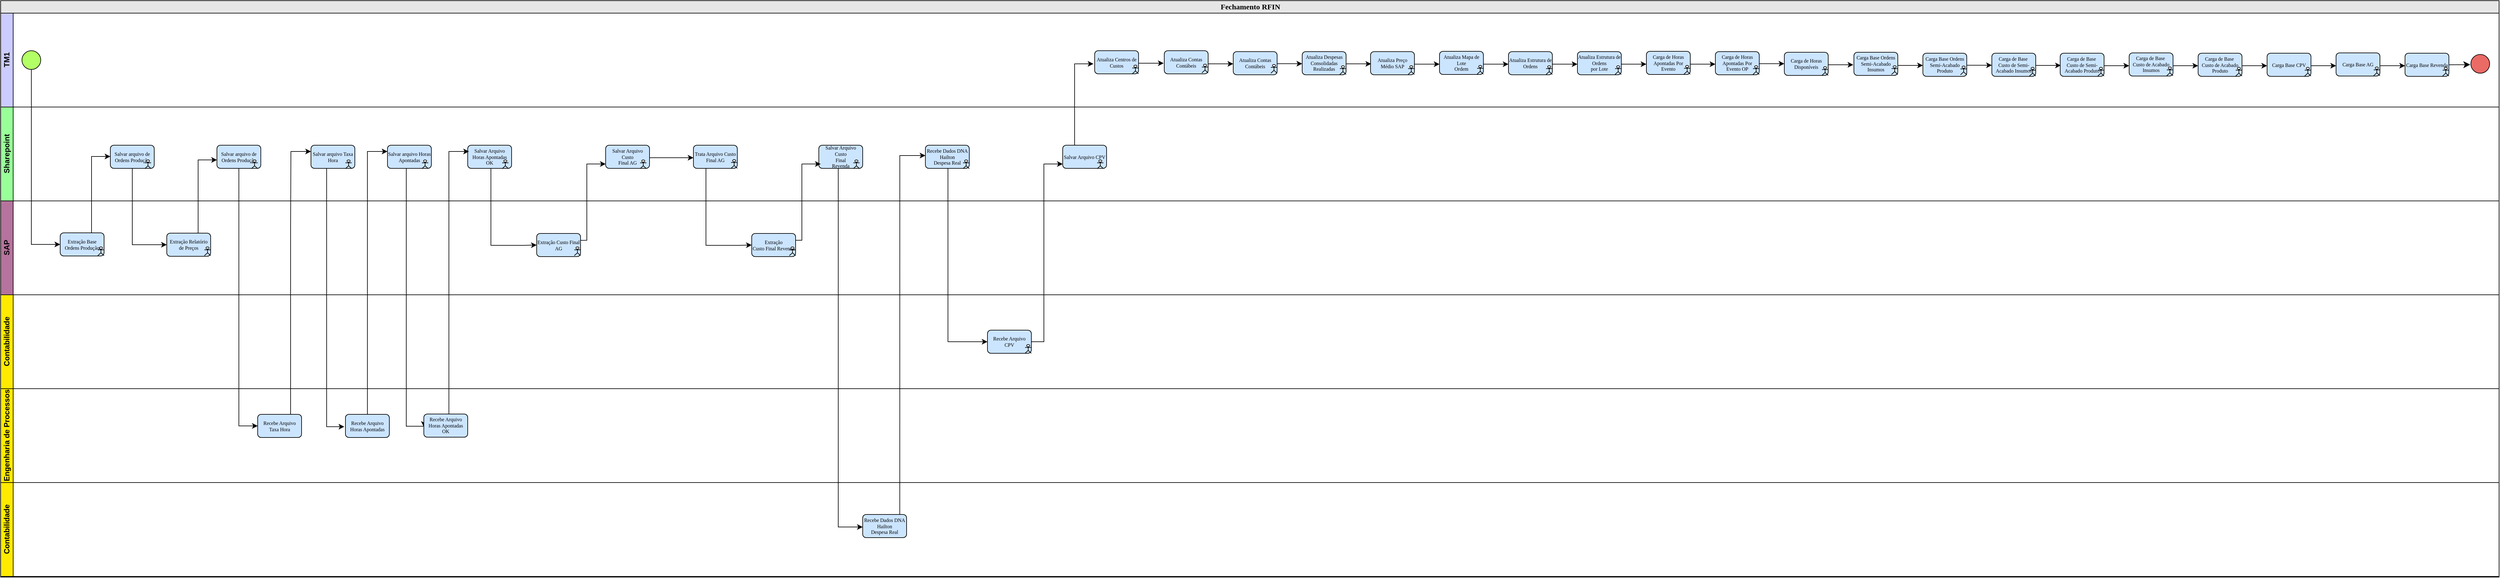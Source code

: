 <mxfile version="27.0.6">
  <diagram name="Página-1" id="B26ktfFtU5WP5JtoC-X8">
    <mxGraphModel dx="1783" dy="1394" grid="1" gridSize="10" guides="1" tooltips="1" connect="1" arrows="1" fold="1" page="0" pageScale="1" pageWidth="827" pageHeight="1169" math="0" shadow="0">
      <root>
        <mxCell id="0" />
        <mxCell id="1" parent="0" />
        <object label="&lt;font style=&quot;font-size: 12px&quot;&gt;Fechamento RFIN&lt;br&gt;&lt;/font&gt;" id="hWpidcnC6tugBeaJJdCY-1">
          <mxCell style="swimlane;html=1;childLayout=stackLayout;horizontal=1;startSize=20;horizontalStack=0;rounded=0;shadow=0;labelBackgroundColor=none;strokeWidth=1;fontFamily=Verdana;fontSize=8;align=center;fillColor=#E6E6E6;gradientColor=none;" vertex="1" parent="1">
            <mxGeometry x="185" y="-41" width="3985" height="921" as="geometry">
              <mxRectangle x="180" y="74" width="230" height="20" as="alternateBounds" />
            </mxGeometry>
          </mxCell>
        </object>
        <mxCell id="hWpidcnC6tugBeaJJdCY-2" value="TM1" style="swimlane;html=1;startSize=20;horizontal=0;fillColor=#CCCCFF;" vertex="1" parent="hWpidcnC6tugBeaJJdCY-1">
          <mxGeometry y="20" width="3985" height="150" as="geometry">
            <mxRectangle y="170" width="760" height="20" as="alternateBounds" />
          </mxGeometry>
        </mxCell>
        <mxCell id="hWpidcnC6tugBeaJJdCY-3" value="" style="ellipse;whiteSpace=wrap;html=1;rounded=0;shadow=0;labelBackgroundColor=none;strokeWidth=1;fontFamily=Verdana;fontSize=8;align=center;fillColor=#B3FF66;" vertex="1" parent="hWpidcnC6tugBeaJJdCY-2">
          <mxGeometry x="34" y="60" width="30" height="30" as="geometry" />
        </mxCell>
        <mxCell id="hWpidcnC6tugBeaJJdCY-4" value="" style="ellipse;whiteSpace=wrap;html=1;rounded=0;shadow=0;labelBackgroundColor=none;strokeWidth=1;fontFamily=Verdana;fontSize=8;align=center;fillColor=#EA6B66;" vertex="1" parent="hWpidcnC6tugBeaJJdCY-2">
          <mxGeometry x="3940" y="66" width="30" height="30" as="geometry" />
        </mxCell>
        <mxCell id="hWpidcnC6tugBeaJJdCY-41" value="" style="endArrow=classic;html=1;rounded=0;fontSize=12;startSize=8;endSize=8;curved=1;entryX=-0.032;entryY=0.542;entryDx=0;entryDy=0;entryPerimeter=0;exitX=1;exitY=0.5;exitDx=0;exitDy=0;" edge="1" parent="hWpidcnC6tugBeaJJdCY-2" target="hWpidcnC6tugBeaJJdCY-4" source="hWpidcnC6tugBeaJJdCY-233">
          <mxGeometry width="50" height="50" relative="1" as="geometry">
            <mxPoint x="3885" y="78.5" as="sourcePoint" />
            <mxPoint x="3703" y="78.4" as="targetPoint" />
          </mxGeometry>
        </mxCell>
        <mxCell id="hWpidcnC6tugBeaJJdCY-176" value="Atualiza Centros de Custos" style="rounded=1;whiteSpace=wrap;html=1;shadow=0;labelBackgroundColor=none;strokeWidth=1;fontFamily=Verdana;fontSize=8;align=center;fillColor=#CCE5FF;" vertex="1" parent="hWpidcnC6tugBeaJJdCY-2">
          <mxGeometry x="1745" y="60" width="70" height="37" as="geometry" />
        </mxCell>
        <mxCell id="hWpidcnC6tugBeaJJdCY-177" value="" style="shape=umlActor;verticalLabelPosition=bottom;verticalAlign=top;html=1;outlineConnect=0;" vertex="1" parent="hWpidcnC6tugBeaJJdCY-2">
          <mxGeometry x="1805" y="83" width="10" height="14" as="geometry" />
        </mxCell>
        <mxCell id="hWpidcnC6tugBeaJJdCY-178" style="edgeStyle=orthogonalEdgeStyle;rounded=0;orthogonalLoop=1;jettySize=auto;html=1;exitX=1;exitY=0.5;exitDx=0;exitDy=0;fontSize=10;" edge="1" parent="hWpidcnC6tugBeaJJdCY-2">
          <mxGeometry relative="1" as="geometry">
            <mxPoint x="1703" y="211.94" as="sourcePoint" />
            <mxPoint x="1743" y="81" as="targetPoint" />
            <Array as="points">
              <mxPoint x="1713" y="212" />
              <mxPoint x="1713" y="81" />
              <mxPoint x="1743" y="81" />
            </Array>
          </mxGeometry>
        </mxCell>
        <mxCell id="hWpidcnC6tugBeaJJdCY-180" value="Atualiza Contas Contábeis" style="rounded=1;whiteSpace=wrap;html=1;shadow=0;labelBackgroundColor=none;strokeWidth=1;fontFamily=Verdana;fontSize=8;align=center;fillColor=#CCE5FF;" vertex="1" parent="hWpidcnC6tugBeaJJdCY-2">
          <mxGeometry x="1856" y="60" width="70" height="37" as="geometry" />
        </mxCell>
        <mxCell id="hWpidcnC6tugBeaJJdCY-181" value="" style="shape=umlActor;verticalLabelPosition=bottom;verticalAlign=top;html=1;outlineConnect=0;" vertex="1" parent="hWpidcnC6tugBeaJJdCY-2">
          <mxGeometry x="1916" y="81.5" width="10" height="14" as="geometry" />
        </mxCell>
        <mxCell id="hWpidcnC6tugBeaJJdCY-182" style="edgeStyle=orthogonalEdgeStyle;rounded=0;orthogonalLoop=1;jettySize=auto;html=1;fontSize=10;" edge="1" parent="hWpidcnC6tugBeaJJdCY-2">
          <mxGeometry relative="1" as="geometry">
            <mxPoint x="1815" y="80" as="sourcePoint" />
            <mxPoint x="1855" y="80" as="targetPoint" />
            <Array as="points">
              <mxPoint x="1815" y="80" />
            </Array>
          </mxGeometry>
        </mxCell>
        <mxCell id="hWpidcnC6tugBeaJJdCY-183" value="Atualiza Contas Contábeis" style="rounded=1;whiteSpace=wrap;html=1;shadow=0;labelBackgroundColor=none;strokeWidth=1;fontFamily=Verdana;fontSize=8;align=center;fillColor=#CCE5FF;" vertex="1" parent="hWpidcnC6tugBeaJJdCY-2">
          <mxGeometry x="1966" y="61.5" width="70" height="37" as="geometry" />
        </mxCell>
        <mxCell id="hWpidcnC6tugBeaJJdCY-184" value="" style="shape=umlActor;verticalLabelPosition=bottom;verticalAlign=top;html=1;outlineConnect=0;fixDash=0;" vertex="1" parent="hWpidcnC6tugBeaJJdCY-2">
          <mxGeometry x="2026" y="82" width="10" height="14" as="geometry" />
        </mxCell>
        <mxCell id="hWpidcnC6tugBeaJJdCY-186" value="Atualiza Despesas Consolidadas Realizadas" style="rounded=1;whiteSpace=wrap;html=1;shadow=0;labelBackgroundColor=none;strokeWidth=1;fontFamily=Verdana;fontSize=8;align=center;fillColor=#CCE5FF;" vertex="1" parent="hWpidcnC6tugBeaJJdCY-2">
          <mxGeometry x="2076" y="61.5" width="70" height="37" as="geometry" />
        </mxCell>
        <mxCell id="hWpidcnC6tugBeaJJdCY-187" value="" style="shape=umlActor;verticalLabelPosition=bottom;verticalAlign=top;html=1;outlineConnect=0;" vertex="1" parent="hWpidcnC6tugBeaJJdCY-2">
          <mxGeometry x="2136" y="84" width="10" height="14" as="geometry" />
        </mxCell>
        <mxCell id="hWpidcnC6tugBeaJJdCY-189" value="Atualiza Preço Médio SAP" style="rounded=1;whiteSpace=wrap;html=1;shadow=0;labelBackgroundColor=none;strokeWidth=1;fontFamily=Verdana;fontSize=8;align=center;fillColor=#CCE5FF;" vertex="1" parent="hWpidcnC6tugBeaJJdCY-2">
          <mxGeometry x="2185" y="61.5" width="70" height="37" as="geometry" />
        </mxCell>
        <mxCell id="hWpidcnC6tugBeaJJdCY-190" value="" style="shape=umlActor;verticalLabelPosition=bottom;verticalAlign=top;html=1;outlineConnect=0;" vertex="1" parent="hWpidcnC6tugBeaJJdCY-2">
          <mxGeometry x="2245" y="84" width="10" height="14" as="geometry" />
        </mxCell>
        <mxCell id="hWpidcnC6tugBeaJJdCY-192" value="Atualiza Mapa de Lote &lt;br&gt;Ordem" style="rounded=1;whiteSpace=wrap;html=1;shadow=0;labelBackgroundColor=none;strokeWidth=1;fontFamily=Verdana;fontSize=8;align=center;fillColor=#CCE5FF;" vertex="1" parent="hWpidcnC6tugBeaJJdCY-2">
          <mxGeometry x="2295" y="61" width="70" height="37" as="geometry" />
        </mxCell>
        <mxCell id="hWpidcnC6tugBeaJJdCY-193" value="" style="shape=umlActor;verticalLabelPosition=bottom;verticalAlign=top;html=1;outlineConnect=0;" vertex="1" parent="hWpidcnC6tugBeaJJdCY-2">
          <mxGeometry x="2355" y="83.5" width="10" height="14" as="geometry" />
        </mxCell>
        <mxCell id="hWpidcnC6tugBeaJJdCY-195" value="Atualiza Estrutura de Ordens" style="rounded=1;whiteSpace=wrap;html=1;shadow=0;labelBackgroundColor=none;strokeWidth=1;fontFamily=Verdana;fontSize=8;align=center;fillColor=#CCE5FF;" vertex="1" parent="hWpidcnC6tugBeaJJdCY-2">
          <mxGeometry x="2405" y="61.5" width="70" height="37" as="geometry" />
        </mxCell>
        <mxCell id="hWpidcnC6tugBeaJJdCY-196" value="" style="shape=umlActor;verticalLabelPosition=bottom;verticalAlign=top;html=1;outlineConnect=0;" vertex="1" parent="hWpidcnC6tugBeaJJdCY-2">
          <mxGeometry x="2465" y="84" width="10" height="14" as="geometry" />
        </mxCell>
        <mxCell id="hWpidcnC6tugBeaJJdCY-198" value="Atualiza Estrutura de Ordens &lt;br&gt;por Lote" style="rounded=1;whiteSpace=wrap;html=1;shadow=0;labelBackgroundColor=none;strokeWidth=1;fontFamily=Verdana;fontSize=8;align=center;fillColor=#CCE5FF;" vertex="1" parent="hWpidcnC6tugBeaJJdCY-2">
          <mxGeometry x="2515" y="61.5" width="70" height="37" as="geometry" />
        </mxCell>
        <mxCell id="hWpidcnC6tugBeaJJdCY-199" value="" style="shape=umlActor;verticalLabelPosition=bottom;verticalAlign=top;html=1;outlineConnect=0;" vertex="1" parent="hWpidcnC6tugBeaJJdCY-2">
          <mxGeometry x="2575" y="84" width="10" height="14" as="geometry" />
        </mxCell>
        <mxCell id="hWpidcnC6tugBeaJJdCY-201" value="Carga de Horas Apontadas Por Evento" style="rounded=1;whiteSpace=wrap;html=1;shadow=0;labelBackgroundColor=none;strokeWidth=1;fontFamily=Verdana;fontSize=8;align=center;fillColor=#CCE5FF;" vertex="1" parent="hWpidcnC6tugBeaJJdCY-2">
          <mxGeometry x="2625" y="61" width="70" height="37" as="geometry" />
        </mxCell>
        <mxCell id="hWpidcnC6tugBeaJJdCY-202" value="" style="shape=umlActor;verticalLabelPosition=bottom;verticalAlign=top;html=1;outlineConnect=0;" vertex="1" parent="hWpidcnC6tugBeaJJdCY-2">
          <mxGeometry x="2685" y="83.5" width="10" height="14" as="geometry" />
        </mxCell>
        <mxCell id="hWpidcnC6tugBeaJJdCY-204" value="Carga de Horas Apontadas Por Evento OP" style="rounded=1;whiteSpace=wrap;html=1;shadow=0;labelBackgroundColor=none;strokeWidth=1;fontFamily=Verdana;fontSize=8;align=center;fillColor=#CCE5FF;" vertex="1" parent="hWpidcnC6tugBeaJJdCY-2">
          <mxGeometry x="2735" y="61.5" width="70" height="37" as="geometry" />
        </mxCell>
        <mxCell id="hWpidcnC6tugBeaJJdCY-205" value="" style="shape=umlActor;verticalLabelPosition=bottom;verticalAlign=top;html=1;outlineConnect=0;" vertex="1" parent="hWpidcnC6tugBeaJJdCY-2">
          <mxGeometry x="2795" y="84" width="10" height="14" as="geometry" />
        </mxCell>
        <mxCell id="hWpidcnC6tugBeaJJdCY-207" style="edgeStyle=orthogonalEdgeStyle;rounded=0;orthogonalLoop=1;jettySize=auto;html=1;fontSize=10;" edge="1" parent="hWpidcnC6tugBeaJJdCY-2">
          <mxGeometry relative="1" as="geometry">
            <mxPoint x="2036" y="80.78" as="sourcePoint" />
            <mxPoint x="2076" y="80.78" as="targetPoint" />
            <Array as="points">
              <mxPoint x="2036" y="80.78" />
            </Array>
          </mxGeometry>
        </mxCell>
        <mxCell id="hWpidcnC6tugBeaJJdCY-208" style="edgeStyle=orthogonalEdgeStyle;rounded=0;orthogonalLoop=1;jettySize=auto;html=1;fontSize=10;" edge="1" parent="hWpidcnC6tugBeaJJdCY-2">
          <mxGeometry relative="1" as="geometry">
            <mxPoint x="2146" y="81.06" as="sourcePoint" />
            <mxPoint x="2186" y="81.06" as="targetPoint" />
            <Array as="points">
              <mxPoint x="2146" y="81.06" />
            </Array>
          </mxGeometry>
        </mxCell>
        <mxCell id="hWpidcnC6tugBeaJJdCY-209" style="edgeStyle=orthogonalEdgeStyle;rounded=0;orthogonalLoop=1;jettySize=auto;html=1;fontSize=10;" edge="1" parent="hWpidcnC6tugBeaJJdCY-2">
          <mxGeometry relative="1" as="geometry">
            <mxPoint x="2255" y="81.5" as="sourcePoint" />
            <mxPoint x="2295" y="81.5" as="targetPoint" />
            <Array as="points">
              <mxPoint x="2255" y="81.5" />
            </Array>
          </mxGeometry>
        </mxCell>
        <mxCell id="hWpidcnC6tugBeaJJdCY-210" style="edgeStyle=orthogonalEdgeStyle;rounded=0;orthogonalLoop=1;jettySize=auto;html=1;fontSize=10;" edge="1" parent="hWpidcnC6tugBeaJJdCY-2">
          <mxGeometry relative="1" as="geometry">
            <mxPoint x="2365" y="81.56" as="sourcePoint" />
            <mxPoint x="2405" y="81.56" as="targetPoint" />
            <Array as="points">
              <mxPoint x="2365" y="81.56" />
            </Array>
          </mxGeometry>
        </mxCell>
        <mxCell id="hWpidcnC6tugBeaJJdCY-211" style="edgeStyle=orthogonalEdgeStyle;rounded=0;orthogonalLoop=1;jettySize=auto;html=1;fontSize=10;" edge="1" parent="hWpidcnC6tugBeaJJdCY-2">
          <mxGeometry relative="1" as="geometry">
            <mxPoint x="2475" y="81.5" as="sourcePoint" />
            <mxPoint x="2515" y="81.5" as="targetPoint" />
            <Array as="points">
              <mxPoint x="2475" y="81.5" />
            </Array>
          </mxGeometry>
        </mxCell>
        <mxCell id="hWpidcnC6tugBeaJJdCY-212" style="edgeStyle=orthogonalEdgeStyle;rounded=0;orthogonalLoop=1;jettySize=auto;html=1;fontSize=10;" edge="1" parent="hWpidcnC6tugBeaJJdCY-2">
          <mxGeometry relative="1" as="geometry">
            <mxPoint x="2585" y="81.5" as="sourcePoint" />
            <mxPoint x="2625" y="81.5" as="targetPoint" />
            <Array as="points">
              <mxPoint x="2585" y="81.5" />
            </Array>
          </mxGeometry>
        </mxCell>
        <mxCell id="hWpidcnC6tugBeaJJdCY-213" style="edgeStyle=orthogonalEdgeStyle;rounded=0;orthogonalLoop=1;jettySize=auto;html=1;fontSize=10;" edge="1" parent="hWpidcnC6tugBeaJJdCY-2">
          <mxGeometry relative="1" as="geometry">
            <mxPoint x="2695" y="81.5" as="sourcePoint" />
            <mxPoint x="2735" y="81.5" as="targetPoint" />
            <Array as="points">
              <mxPoint x="2695" y="81.5" />
            </Array>
          </mxGeometry>
        </mxCell>
        <mxCell id="hWpidcnC6tugBeaJJdCY-214" value="Carga de Horas Disponíveis" style="rounded=1;whiteSpace=wrap;html=1;shadow=0;labelBackgroundColor=none;strokeWidth=1;fontFamily=Verdana;fontSize=8;align=center;fillColor=#CCE5FF;" vertex="1" parent="hWpidcnC6tugBeaJJdCY-2">
          <mxGeometry x="2845" y="62.5" width="70" height="37" as="geometry" />
        </mxCell>
        <mxCell id="hWpidcnC6tugBeaJJdCY-215" value="" style="shape=umlActor;verticalLabelPosition=bottom;verticalAlign=top;html=1;outlineConnect=0;" vertex="1" parent="hWpidcnC6tugBeaJJdCY-2">
          <mxGeometry x="2905" y="85.5" width="10" height="14" as="geometry" />
        </mxCell>
        <mxCell id="hWpidcnC6tugBeaJJdCY-216" value="Carga Base Ordens Semi-Acabado Insumos" style="rounded=1;whiteSpace=wrap;html=1;shadow=0;labelBackgroundColor=none;strokeWidth=1;fontFamily=Verdana;fontSize=8;align=center;fillColor=#CCE5FF;" vertex="1" parent="hWpidcnC6tugBeaJJdCY-2">
          <mxGeometry x="2956" y="62.5" width="70" height="37" as="geometry" />
        </mxCell>
        <mxCell id="hWpidcnC6tugBeaJJdCY-217" value="" style="shape=umlActor;verticalLabelPosition=bottom;verticalAlign=top;html=1;outlineConnect=0;" vertex="1" parent="hWpidcnC6tugBeaJJdCY-2">
          <mxGeometry x="3016" y="84" width="10" height="14" as="geometry" />
        </mxCell>
        <mxCell id="hWpidcnC6tugBeaJJdCY-218" style="edgeStyle=orthogonalEdgeStyle;rounded=0;orthogonalLoop=1;jettySize=auto;html=1;fontSize=10;" edge="1" parent="hWpidcnC6tugBeaJJdCY-2">
          <mxGeometry relative="1" as="geometry">
            <mxPoint x="2915" y="82.5" as="sourcePoint" />
            <mxPoint x="2955" y="82.5" as="targetPoint" />
            <Array as="points">
              <mxPoint x="2915" y="82.5" />
            </Array>
          </mxGeometry>
        </mxCell>
        <mxCell id="hWpidcnC6tugBeaJJdCY-219" value="Carga Base Ordens Semi-Acabado Produto" style="rounded=1;whiteSpace=wrap;html=1;shadow=0;labelBackgroundColor=none;strokeWidth=1;fontFamily=Verdana;fontSize=8;align=center;fillColor=#CCE5FF;" vertex="1" parent="hWpidcnC6tugBeaJJdCY-2">
          <mxGeometry x="3066" y="64" width="70" height="37" as="geometry" />
        </mxCell>
        <mxCell id="hWpidcnC6tugBeaJJdCY-220" value="" style="shape=umlActor;verticalLabelPosition=bottom;verticalAlign=top;html=1;outlineConnect=0;fixDash=0;" vertex="1" parent="hWpidcnC6tugBeaJJdCY-2">
          <mxGeometry x="3126" y="84.5" width="10" height="14" as="geometry" />
        </mxCell>
        <mxCell id="hWpidcnC6tugBeaJJdCY-221" value="Carga de Base&amp;nbsp; Custo de Semi-Acabado Insumos" style="rounded=1;whiteSpace=wrap;html=1;shadow=0;labelBackgroundColor=none;strokeWidth=1;fontFamily=Verdana;fontSize=8;align=center;fillColor=#CCE5FF;" vertex="1" parent="hWpidcnC6tugBeaJJdCY-2">
          <mxGeometry x="3176" y="64" width="70" height="37" as="geometry" />
        </mxCell>
        <mxCell id="hWpidcnC6tugBeaJJdCY-222" value="" style="shape=umlActor;verticalLabelPosition=bottom;verticalAlign=top;html=1;outlineConnect=0;" vertex="1" parent="hWpidcnC6tugBeaJJdCY-2">
          <mxGeometry x="3236" y="86.5" width="10" height="14" as="geometry" />
        </mxCell>
        <mxCell id="hWpidcnC6tugBeaJJdCY-223" value="Carga de Base&amp;nbsp; Custo de Semi-Acabado Produto" style="rounded=1;whiteSpace=wrap;html=1;shadow=0;labelBackgroundColor=none;strokeWidth=1;fontFamily=Verdana;fontSize=8;align=center;fillColor=#CCE5FF;" vertex="1" parent="hWpidcnC6tugBeaJJdCY-2">
          <mxGeometry x="3285" y="64" width="70" height="37" as="geometry" />
        </mxCell>
        <mxCell id="hWpidcnC6tugBeaJJdCY-224" value="" style="shape=umlActor;verticalLabelPosition=bottom;verticalAlign=top;html=1;outlineConnect=0;" vertex="1" parent="hWpidcnC6tugBeaJJdCY-2">
          <mxGeometry x="3345" y="86.5" width="10" height="14" as="geometry" />
        </mxCell>
        <mxCell id="hWpidcnC6tugBeaJJdCY-225" value="Carga de Base&amp;nbsp; Custo de Acabado Insumos" style="rounded=1;whiteSpace=wrap;html=1;shadow=0;labelBackgroundColor=none;strokeWidth=1;fontFamily=Verdana;fontSize=8;align=center;fillColor=#CCE5FF;" vertex="1" parent="hWpidcnC6tugBeaJJdCY-2">
          <mxGeometry x="3395" y="63.5" width="70" height="37" as="geometry" />
        </mxCell>
        <mxCell id="hWpidcnC6tugBeaJJdCY-226" value="" style="shape=umlActor;verticalLabelPosition=bottom;verticalAlign=top;html=1;outlineConnect=0;" vertex="1" parent="hWpidcnC6tugBeaJJdCY-2">
          <mxGeometry x="3455" y="86" width="10" height="14" as="geometry" />
        </mxCell>
        <mxCell id="hWpidcnC6tugBeaJJdCY-227" value="Carga de Base&amp;nbsp; Custo de Acabado Produto" style="rounded=1;whiteSpace=wrap;html=1;shadow=0;labelBackgroundColor=none;strokeWidth=1;fontFamily=Verdana;fontSize=8;align=center;fillColor=#CCE5FF;" vertex="1" parent="hWpidcnC6tugBeaJJdCY-2">
          <mxGeometry x="3505" y="64" width="70" height="37" as="geometry" />
        </mxCell>
        <mxCell id="hWpidcnC6tugBeaJJdCY-228" value="" style="shape=umlActor;verticalLabelPosition=bottom;verticalAlign=top;html=1;outlineConnect=0;" vertex="1" parent="hWpidcnC6tugBeaJJdCY-2">
          <mxGeometry x="3565" y="86.5" width="10" height="14" as="geometry" />
        </mxCell>
        <mxCell id="hWpidcnC6tugBeaJJdCY-229" value="Carga Base CPV" style="rounded=1;whiteSpace=wrap;html=1;shadow=0;labelBackgroundColor=none;strokeWidth=1;fontFamily=Verdana;fontSize=8;align=center;fillColor=#CCE5FF;" vertex="1" parent="hWpidcnC6tugBeaJJdCY-2">
          <mxGeometry x="3615" y="64" width="70" height="37" as="geometry" />
        </mxCell>
        <mxCell id="hWpidcnC6tugBeaJJdCY-230" value="" style="shape=umlActor;verticalLabelPosition=bottom;verticalAlign=top;html=1;outlineConnect=0;" vertex="1" parent="hWpidcnC6tugBeaJJdCY-2">
          <mxGeometry x="3675" y="86.5" width="10" height="14" as="geometry" />
        </mxCell>
        <mxCell id="hWpidcnC6tugBeaJJdCY-231" value="Carga Base AG" style="rounded=1;whiteSpace=wrap;html=1;shadow=0;labelBackgroundColor=none;strokeWidth=1;fontFamily=Verdana;fontSize=8;align=center;fillColor=#CCE5FF;" vertex="1" parent="hWpidcnC6tugBeaJJdCY-2">
          <mxGeometry x="3725" y="63.5" width="70" height="37" as="geometry" />
        </mxCell>
        <mxCell id="hWpidcnC6tugBeaJJdCY-232" value="" style="shape=umlActor;verticalLabelPosition=bottom;verticalAlign=top;html=1;outlineConnect=0;" vertex="1" parent="hWpidcnC6tugBeaJJdCY-2">
          <mxGeometry x="3785" y="86" width="10" height="14" as="geometry" />
        </mxCell>
        <mxCell id="hWpidcnC6tugBeaJJdCY-233" value="Carga Base Revenda" style="rounded=1;whiteSpace=wrap;html=1;shadow=0;labelBackgroundColor=none;strokeWidth=1;fontFamily=Verdana;fontSize=8;align=center;fillColor=#CCE5FF;" vertex="1" parent="hWpidcnC6tugBeaJJdCY-2">
          <mxGeometry x="3835" y="64" width="70" height="37" as="geometry" />
        </mxCell>
        <mxCell id="hWpidcnC6tugBeaJJdCY-234" value="" style="shape=umlActor;verticalLabelPosition=bottom;verticalAlign=top;html=1;outlineConnect=0;" vertex="1" parent="hWpidcnC6tugBeaJJdCY-2">
          <mxGeometry x="3895" y="86.5" width="10" height="14" as="geometry" />
        </mxCell>
        <mxCell id="hWpidcnC6tugBeaJJdCY-235" style="edgeStyle=orthogonalEdgeStyle;rounded=0;orthogonalLoop=1;jettySize=auto;html=1;fontSize=10;" edge="1" parent="hWpidcnC6tugBeaJJdCY-2">
          <mxGeometry relative="1" as="geometry">
            <mxPoint x="3136" y="83.28" as="sourcePoint" />
            <mxPoint x="3176" y="83.28" as="targetPoint" />
            <Array as="points">
              <mxPoint x="3136" y="83.28" />
            </Array>
          </mxGeometry>
        </mxCell>
        <mxCell id="hWpidcnC6tugBeaJJdCY-236" style="edgeStyle=orthogonalEdgeStyle;rounded=0;orthogonalLoop=1;jettySize=auto;html=1;fontSize=10;" edge="1" parent="hWpidcnC6tugBeaJJdCY-2">
          <mxGeometry relative="1" as="geometry">
            <mxPoint x="3246" y="83.56" as="sourcePoint" />
            <mxPoint x="3286" y="83.56" as="targetPoint" />
            <Array as="points">
              <mxPoint x="3246" y="83.56" />
            </Array>
          </mxGeometry>
        </mxCell>
        <mxCell id="hWpidcnC6tugBeaJJdCY-237" style="edgeStyle=orthogonalEdgeStyle;rounded=0;orthogonalLoop=1;jettySize=auto;html=1;fontSize=10;" edge="1" parent="hWpidcnC6tugBeaJJdCY-2">
          <mxGeometry relative="1" as="geometry">
            <mxPoint x="3355" y="84" as="sourcePoint" />
            <mxPoint x="3395" y="84" as="targetPoint" />
            <Array as="points">
              <mxPoint x="3355" y="84" />
            </Array>
          </mxGeometry>
        </mxCell>
        <mxCell id="hWpidcnC6tugBeaJJdCY-238" style="edgeStyle=orthogonalEdgeStyle;rounded=0;orthogonalLoop=1;jettySize=auto;html=1;fontSize=10;" edge="1" parent="hWpidcnC6tugBeaJJdCY-2">
          <mxGeometry relative="1" as="geometry">
            <mxPoint x="3465" y="84.06" as="sourcePoint" />
            <mxPoint x="3505" y="84.06" as="targetPoint" />
            <Array as="points">
              <mxPoint x="3465" y="84.06" />
            </Array>
          </mxGeometry>
        </mxCell>
        <mxCell id="hWpidcnC6tugBeaJJdCY-239" style="edgeStyle=orthogonalEdgeStyle;rounded=0;orthogonalLoop=1;jettySize=auto;html=1;fontSize=10;" edge="1" parent="hWpidcnC6tugBeaJJdCY-2">
          <mxGeometry relative="1" as="geometry">
            <mxPoint x="3575" y="84" as="sourcePoint" />
            <mxPoint x="3615" y="84" as="targetPoint" />
            <Array as="points">
              <mxPoint x="3575" y="84" />
            </Array>
          </mxGeometry>
        </mxCell>
        <mxCell id="hWpidcnC6tugBeaJJdCY-240" style="edgeStyle=orthogonalEdgeStyle;rounded=0;orthogonalLoop=1;jettySize=auto;html=1;fontSize=10;" edge="1" parent="hWpidcnC6tugBeaJJdCY-2">
          <mxGeometry relative="1" as="geometry">
            <mxPoint x="3685" y="84" as="sourcePoint" />
            <mxPoint x="3725" y="84" as="targetPoint" />
            <Array as="points">
              <mxPoint x="3685" y="84" />
            </Array>
          </mxGeometry>
        </mxCell>
        <mxCell id="hWpidcnC6tugBeaJJdCY-241" style="edgeStyle=orthogonalEdgeStyle;rounded=0;orthogonalLoop=1;jettySize=auto;html=1;fontSize=10;" edge="1" parent="hWpidcnC6tugBeaJJdCY-2">
          <mxGeometry relative="1" as="geometry">
            <mxPoint x="3795" y="84" as="sourcePoint" />
            <mxPoint x="3835" y="84" as="targetPoint" />
            <Array as="points">
              <mxPoint x="3795" y="84" />
            </Array>
          </mxGeometry>
        </mxCell>
        <mxCell id="hWpidcnC6tugBeaJJdCY-242" style="edgeStyle=orthogonalEdgeStyle;rounded=0;orthogonalLoop=1;jettySize=auto;html=1;fontSize=10;" edge="1" parent="hWpidcnC6tugBeaJJdCY-2">
          <mxGeometry relative="1" as="geometry">
            <mxPoint x="3026" y="83.5" as="sourcePoint" />
            <mxPoint x="3066" y="83.5" as="targetPoint" />
            <Array as="points">
              <mxPoint x="3026" y="83.5" />
            </Array>
          </mxGeometry>
        </mxCell>
        <mxCell id="hWpidcnC6tugBeaJJdCY-243" style="edgeStyle=orthogonalEdgeStyle;rounded=0;orthogonalLoop=1;jettySize=auto;html=1;fontSize=10;" edge="1" parent="hWpidcnC6tugBeaJJdCY-2">
          <mxGeometry relative="1" as="geometry">
            <mxPoint x="2805" y="80.75" as="sourcePoint" />
            <mxPoint x="2845" y="80.75" as="targetPoint" />
            <Array as="points">
              <mxPoint x="2805" y="80.75" />
            </Array>
          </mxGeometry>
        </mxCell>
        <mxCell id="hWpidcnC6tugBeaJJdCY-42" value="Sharepoi&lt;span style=&quot;background-color: transparent; color: light-dark(rgb(0, 0, 0), rgb(255, 255, 255));&quot;&gt;nt&lt;/span&gt;" style="swimlane;html=1;startSize=20;horizontal=0;fillColor=#99FF99;" vertex="1" parent="hWpidcnC6tugBeaJJdCY-1">
          <mxGeometry y="170" width="3985" height="150" as="geometry">
            <mxRectangle y="320" width="760" height="20" as="alternateBounds" />
          </mxGeometry>
        </mxCell>
        <mxCell id="hWpidcnC6tugBeaJJdCY-45" style="edgeStyle=orthogonalEdgeStyle;rounded=0;orthogonalLoop=1;jettySize=auto;html=1;exitX=1;exitY=0.5;exitDx=0;exitDy=0;fontSize=10;" edge="1" parent="hWpidcnC6tugBeaJJdCY-42">
          <mxGeometry relative="1" as="geometry">
            <mxPoint x="135" y="200.94" as="sourcePoint" />
            <mxPoint x="175" y="79" as="targetPoint" />
            <Array as="points">
              <mxPoint x="145" y="200.94" />
              <mxPoint x="145" y="79.94" />
            </Array>
          </mxGeometry>
        </mxCell>
        <mxCell id="hWpidcnC6tugBeaJJdCY-98" value="Salvar arquivo de Ordens Produção" style="rounded=1;whiteSpace=wrap;html=1;shadow=0;labelBackgroundColor=none;strokeWidth=1;fontFamily=Verdana;fontSize=8;align=center;fillColor=#CCE5FF;" vertex="1" parent="hWpidcnC6tugBeaJJdCY-42">
          <mxGeometry x="175" y="61" width="70" height="37" as="geometry" />
        </mxCell>
        <mxCell id="hWpidcnC6tugBeaJJdCY-99" value="" style="shape=umlActor;verticalLabelPosition=bottom;verticalAlign=top;html=1;outlineConnect=0;" vertex="1" parent="hWpidcnC6tugBeaJJdCY-42">
          <mxGeometry x="230" y="84.5" width="10" height="14" as="geometry" />
        </mxCell>
        <mxCell id="hWpidcnC6tugBeaJJdCY-105" value="Salvar arquivo de Ordens Produção" style="rounded=1;whiteSpace=wrap;html=1;shadow=0;labelBackgroundColor=none;strokeWidth=1;fontFamily=Verdana;fontSize=8;align=center;fillColor=#CCE5FF;" vertex="1" parent="hWpidcnC6tugBeaJJdCY-42">
          <mxGeometry x="345" y="61" width="70" height="37" as="geometry" />
        </mxCell>
        <mxCell id="hWpidcnC6tugBeaJJdCY-106" value="" style="shape=umlActor;verticalLabelPosition=bottom;verticalAlign=top;html=1;outlineConnect=0;" vertex="1" parent="hWpidcnC6tugBeaJJdCY-42">
          <mxGeometry x="400" y="84.5" width="10" height="14" as="geometry" />
        </mxCell>
        <mxCell id="hWpidcnC6tugBeaJJdCY-107" style="edgeStyle=orthogonalEdgeStyle;rounded=0;orthogonalLoop=1;jettySize=auto;html=1;exitX=1;exitY=0.5;exitDx=0;exitDy=0;fontSize=10;" edge="1" parent="hWpidcnC6tugBeaJJdCY-42">
          <mxGeometry relative="1" as="geometry">
            <mxPoint x="305" y="206.44" as="sourcePoint" />
            <mxPoint x="345" y="84.5" as="targetPoint" />
            <Array as="points">
              <mxPoint x="315" y="206.44" />
              <mxPoint x="315" y="85.44" />
            </Array>
          </mxGeometry>
        </mxCell>
        <mxCell id="hWpidcnC6tugBeaJJdCY-111" value="Salvar arquivo Taxa Hora" style="rounded=1;whiteSpace=wrap;html=1;shadow=0;labelBackgroundColor=none;strokeWidth=1;fontFamily=Verdana;fontSize=8;align=center;fillColor=#CCE5FF;" vertex="1" parent="hWpidcnC6tugBeaJJdCY-42">
          <mxGeometry x="495" y="61" width="70" height="37" as="geometry" />
        </mxCell>
        <mxCell id="hWpidcnC6tugBeaJJdCY-112" value="" style="shape=umlActor;verticalLabelPosition=bottom;verticalAlign=top;html=1;outlineConnect=0;" vertex="1" parent="hWpidcnC6tugBeaJJdCY-42">
          <mxGeometry x="550" y="84.5" width="10" height="14" as="geometry" />
        </mxCell>
        <mxCell id="hWpidcnC6tugBeaJJdCY-113" style="edgeStyle=orthogonalEdgeStyle;rounded=0;orthogonalLoop=1;jettySize=auto;html=1;exitX=0.75;exitY=0;exitDx=0;exitDy=0;fontSize=10;" edge="1" parent="hWpidcnC6tugBeaJJdCY-42" source="hWpidcnC6tugBeaJJdCY-109">
          <mxGeometry relative="1" as="geometry">
            <mxPoint x="455" y="192.94" as="sourcePoint" />
            <mxPoint x="495" y="71" as="targetPoint" />
            <Array as="points">
              <mxPoint x="463" y="193" />
              <mxPoint x="463" y="71" />
            </Array>
          </mxGeometry>
        </mxCell>
        <mxCell id="hWpidcnC6tugBeaJJdCY-114" style="edgeStyle=orthogonalEdgeStyle;rounded=0;orthogonalLoop=1;jettySize=auto;html=1;exitX=0.5;exitY=1;exitDx=0;exitDy=0;fontSize=10;entryX=-0.027;entryY=0.535;entryDx=0;entryDy=0;entryPerimeter=0;" edge="1" parent="hWpidcnC6tugBeaJJdCY-42" target="hWpidcnC6tugBeaJJdCY-115">
          <mxGeometry relative="1" as="geometry">
            <mxPoint x="520" y="98" as="sourcePoint" />
            <mxPoint x="550" y="510" as="targetPoint" />
            <Array as="points">
              <mxPoint x="520" y="510" />
            </Array>
          </mxGeometry>
        </mxCell>
        <mxCell id="hWpidcnC6tugBeaJJdCY-118" value="Salvar arquivo Horas Apontadas" style="rounded=1;whiteSpace=wrap;html=1;shadow=0;labelBackgroundColor=none;strokeWidth=1;fontFamily=Verdana;fontSize=8;align=center;fillColor=#CCE5FF;" vertex="1" parent="hWpidcnC6tugBeaJJdCY-42">
          <mxGeometry x="617" y="61" width="70" height="37" as="geometry" />
        </mxCell>
        <mxCell id="hWpidcnC6tugBeaJJdCY-119" value="" style="shape=umlActor;verticalLabelPosition=bottom;verticalAlign=top;html=1;outlineConnect=0;" vertex="1" parent="hWpidcnC6tugBeaJJdCY-42">
          <mxGeometry x="672" y="84.5" width="10" height="14" as="geometry" />
        </mxCell>
        <mxCell id="hWpidcnC6tugBeaJJdCY-120" style="edgeStyle=orthogonalEdgeStyle;rounded=0;orthogonalLoop=1;jettySize=auto;html=1;exitX=0.75;exitY=0;exitDx=0;exitDy=0;fontSize=10;" edge="1" parent="hWpidcnC6tugBeaJJdCY-42">
          <mxGeometry relative="1" as="geometry">
            <mxPoint x="585" y="491" as="sourcePoint" />
            <mxPoint x="617" y="71" as="targetPoint" />
            <Array as="points">
              <mxPoint x="585" y="193" />
              <mxPoint x="585" y="71" />
            </Array>
          </mxGeometry>
        </mxCell>
        <mxCell id="hWpidcnC6tugBeaJJdCY-131" value="Salvar Arquivo Horas Apontadas&lt;br&gt;OK" style="rounded=1;whiteSpace=wrap;html=1;shadow=0;labelBackgroundColor=none;strokeWidth=1;fontFamily=Verdana;fontSize=8;align=center;fillColor=#CCE5FF;" vertex="1" parent="hWpidcnC6tugBeaJJdCY-42">
          <mxGeometry x="745" y="61" width="70" height="37" as="geometry" />
        </mxCell>
        <mxCell id="hWpidcnC6tugBeaJJdCY-132" value="" style="shape=umlActor;verticalLabelPosition=bottom;verticalAlign=top;html=1;outlineConnect=0;" vertex="1" parent="hWpidcnC6tugBeaJJdCY-42">
          <mxGeometry x="800" y="84.5" width="10" height="14" as="geometry" />
        </mxCell>
        <mxCell id="hWpidcnC6tugBeaJJdCY-138" style="edgeStyle=orthogonalEdgeStyle;rounded=0;orthogonalLoop=1;jettySize=auto;html=1;exitX=0.5;exitY=1;exitDx=0;exitDy=0;fontSize=10;entryX=0;entryY=0.5;entryDx=0;entryDy=0;" edge="1" parent="hWpidcnC6tugBeaJJdCY-42" target="hWpidcnC6tugBeaJJdCY-134">
          <mxGeometry relative="1" as="geometry">
            <mxPoint x="782" y="98" as="sourcePoint" />
            <mxPoint x="810" y="511" as="targetPoint" />
            <Array as="points">
              <mxPoint x="782" y="221" />
              <mxPoint x="835" y="221" />
            </Array>
          </mxGeometry>
        </mxCell>
        <mxCell id="hWpidcnC6tugBeaJJdCY-139" value="Salvar Arquivo Custo &lt;br&gt;Final AG" style="rounded=1;whiteSpace=wrap;html=1;shadow=0;labelBackgroundColor=none;strokeWidth=1;fontFamily=Verdana;fontSize=8;align=center;fillColor=#CCE5FF;" vertex="1" parent="hWpidcnC6tugBeaJJdCY-42">
          <mxGeometry x="965" y="61" width="70" height="37" as="geometry" />
        </mxCell>
        <mxCell id="hWpidcnC6tugBeaJJdCY-140" value="" style="shape=umlActor;verticalLabelPosition=bottom;verticalAlign=top;html=1;outlineConnect=0;" vertex="1" parent="hWpidcnC6tugBeaJJdCY-42">
          <mxGeometry x="1020" y="84.5" width="10" height="14" as="geometry" />
        </mxCell>
        <mxCell id="hWpidcnC6tugBeaJJdCY-143" style="edgeStyle=orthogonalEdgeStyle;rounded=0;orthogonalLoop=1;jettySize=auto;html=1;exitX=1;exitY=0.5;exitDx=0;exitDy=0;fontSize=10;" edge="1" parent="hWpidcnC6tugBeaJJdCY-42">
          <mxGeometry relative="1" as="geometry">
            <mxPoint x="925" y="212.94" as="sourcePoint" />
            <mxPoint x="965" y="91" as="targetPoint" />
            <Array as="points">
              <mxPoint x="935" y="212.94" />
              <mxPoint x="935" y="91.94" />
            </Array>
          </mxGeometry>
        </mxCell>
        <mxCell id="hWpidcnC6tugBeaJJdCY-145" style="edgeStyle=orthogonalEdgeStyle;rounded=0;orthogonalLoop=1;jettySize=auto;html=1;exitX=1;exitY=0.5;exitDx=0;exitDy=0;fontSize=10;" edge="1" parent="hWpidcnC6tugBeaJJdCY-42" source="hWpidcnC6tugBeaJJdCY-139">
          <mxGeometry relative="1" as="geometry">
            <mxPoint x="1065" y="140.47" as="sourcePoint" />
            <mxPoint x="1105" y="81" as="targetPoint" />
            <Array as="points">
              <mxPoint x="1035" y="81" />
            </Array>
          </mxGeometry>
        </mxCell>
        <mxCell id="hWpidcnC6tugBeaJJdCY-146" value="Trata Arquivo Custo &lt;br&gt;Final AG" style="rounded=1;whiteSpace=wrap;html=1;shadow=0;labelBackgroundColor=none;strokeWidth=1;fontFamily=Verdana;fontSize=8;align=center;fillColor=#CCE5FF;" vertex="1" parent="hWpidcnC6tugBeaJJdCY-42">
          <mxGeometry x="1105" y="61" width="70" height="37" as="geometry" />
        </mxCell>
        <mxCell id="hWpidcnC6tugBeaJJdCY-147" value="" style="shape=umlActor;verticalLabelPosition=bottom;verticalAlign=top;html=1;outlineConnect=0;" vertex="1" parent="hWpidcnC6tugBeaJJdCY-42">
          <mxGeometry x="1165" y="84" width="10" height="14" as="geometry" />
        </mxCell>
        <mxCell id="hWpidcnC6tugBeaJJdCY-153" value="Salvar Arquivo Custo &lt;br&gt;Final &lt;br&gt;Revenda" style="rounded=1;whiteSpace=wrap;html=1;shadow=0;labelBackgroundColor=none;strokeWidth=1;fontFamily=Verdana;fontSize=8;align=center;fillColor=#CCE5FF;" vertex="1" parent="hWpidcnC6tugBeaJJdCY-42">
          <mxGeometry x="1305" y="61" width="70" height="37" as="geometry" />
        </mxCell>
        <mxCell id="hWpidcnC6tugBeaJJdCY-154" value="" style="shape=umlActor;verticalLabelPosition=bottom;verticalAlign=top;html=1;outlineConnect=0;" vertex="1" parent="hWpidcnC6tugBeaJJdCY-42">
          <mxGeometry x="1360" y="84.5" width="10" height="14" as="geometry" />
        </mxCell>
        <mxCell id="hWpidcnC6tugBeaJJdCY-161" value="Recebe Dados DNA Hailton&lt;br&gt;Despesa Real" style="rounded=1;whiteSpace=wrap;html=1;shadow=0;labelBackgroundColor=none;strokeWidth=1;fontFamily=Verdana;fontSize=8;align=center;fillColor=#CCE5FF;" vertex="1" parent="hWpidcnC6tugBeaJJdCY-42">
          <mxGeometry x="1475" y="61" width="70" height="37" as="geometry" />
        </mxCell>
        <mxCell id="hWpidcnC6tugBeaJJdCY-162" value="" style="shape=umlActor;verticalLabelPosition=bottom;verticalAlign=top;html=1;outlineConnect=0;" vertex="1" parent="hWpidcnC6tugBeaJJdCY-42">
          <mxGeometry x="1535" y="84.5" width="10" height="14" as="geometry" />
        </mxCell>
        <mxCell id="hWpidcnC6tugBeaJJdCY-101" style="edgeStyle=orthogonalEdgeStyle;rounded=0;orthogonalLoop=1;jettySize=auto;html=1;exitX=0.5;exitY=1;exitDx=0;exitDy=0;fontSize=10;entryX=0;entryY=0.5;entryDx=0;entryDy=0;" edge="1" parent="hWpidcnC6tugBeaJJdCY-1" source="hWpidcnC6tugBeaJJdCY-98" target="hWpidcnC6tugBeaJJdCY-102">
          <mxGeometry relative="1" as="geometry">
            <mxPoint x="255" y="371" as="sourcePoint" />
            <mxPoint x="265" y="401" as="targetPoint" />
            <Array as="points">
              <mxPoint x="210" y="390" />
            </Array>
          </mxGeometry>
        </mxCell>
        <mxCell id="hWpidcnC6tugBeaJJdCY-77" value="SAP" style="swimlane;html=1;startSize=20;horizontal=0;fillColor=#B5739D;" vertex="1" parent="hWpidcnC6tugBeaJJdCY-1">
          <mxGeometry y="320" width="3985" height="150" as="geometry">
            <mxRectangle y="320" width="760" height="20" as="alternateBounds" />
          </mxGeometry>
        </mxCell>
        <mxCell id="hWpidcnC6tugBeaJJdCY-43" value="Extração Base Ordens Produção" style="rounded=1;whiteSpace=wrap;html=1;shadow=0;labelBackgroundColor=none;strokeWidth=1;fontFamily=Verdana;fontSize=8;align=center;fillColor=#CCE5FF;" vertex="1" parent="hWpidcnC6tugBeaJJdCY-77">
          <mxGeometry x="95" y="51" width="70" height="37" as="geometry" />
        </mxCell>
        <mxCell id="hWpidcnC6tugBeaJJdCY-44" value="" style="shape=umlActor;verticalLabelPosition=bottom;verticalAlign=top;html=1;outlineConnect=0;" vertex="1" parent="hWpidcnC6tugBeaJJdCY-77">
          <mxGeometry x="155" y="73.5" width="10" height="14" as="geometry" />
        </mxCell>
        <mxCell id="hWpidcnC6tugBeaJJdCY-102" value="Extração Relatório de Preços" style="rounded=1;whiteSpace=wrap;html=1;shadow=0;labelBackgroundColor=none;strokeWidth=1;fontFamily=Verdana;fontSize=8;align=center;fillColor=#CCE5FF;" vertex="1" parent="hWpidcnC6tugBeaJJdCY-77">
          <mxGeometry x="265" y="51.5" width="70" height="37" as="geometry" />
        </mxCell>
        <mxCell id="hWpidcnC6tugBeaJJdCY-103" value="" style="shape=umlActor;verticalLabelPosition=bottom;verticalAlign=top;html=1;outlineConnect=0;" vertex="1" parent="hWpidcnC6tugBeaJJdCY-77">
          <mxGeometry x="325" y="73.5" width="10" height="14" as="geometry" />
        </mxCell>
        <mxCell id="hWpidcnC6tugBeaJJdCY-133" style="edgeStyle=orthogonalEdgeStyle;rounded=0;orthogonalLoop=1;jettySize=auto;html=1;exitX=0.75;exitY=0;exitDx=0;exitDy=0;fontSize=10;" edge="1" parent="hWpidcnC6tugBeaJJdCY-77">
          <mxGeometry relative="1" as="geometry">
            <mxPoint x="715" y="341" as="sourcePoint" />
            <mxPoint x="747" y="-79" as="targetPoint" />
            <Array as="points">
              <mxPoint x="715" y="43" />
              <mxPoint x="715" y="-79" />
            </Array>
          </mxGeometry>
        </mxCell>
        <mxCell id="hWpidcnC6tugBeaJJdCY-134" value="Extração Custo Final AG" style="rounded=1;whiteSpace=wrap;html=1;shadow=0;labelBackgroundColor=none;strokeWidth=1;fontFamily=Verdana;fontSize=8;align=center;fillColor=#CCE5FF;" vertex="1" parent="hWpidcnC6tugBeaJJdCY-77">
          <mxGeometry x="855" y="52" width="70" height="37" as="geometry" />
        </mxCell>
        <mxCell id="hWpidcnC6tugBeaJJdCY-135" value="" style="shape=umlActor;verticalLabelPosition=bottom;verticalAlign=top;html=1;outlineConnect=0;" vertex="1" parent="hWpidcnC6tugBeaJJdCY-77">
          <mxGeometry x="915" y="73.5" width="10" height="14" as="geometry" />
        </mxCell>
        <mxCell id="hWpidcnC6tugBeaJJdCY-149" style="edgeStyle=orthogonalEdgeStyle;rounded=0;orthogonalLoop=1;jettySize=auto;html=1;exitX=0.5;exitY=1;exitDx=0;exitDy=0;fontSize=10;entryX=0;entryY=0.5;entryDx=0;entryDy=0;" edge="1" parent="hWpidcnC6tugBeaJJdCY-77" target="hWpidcnC6tugBeaJJdCY-151">
          <mxGeometry relative="1" as="geometry">
            <mxPoint x="1125" y="-52" as="sourcePoint" />
            <mxPoint x="1153" y="361" as="targetPoint" />
            <Array as="points">
              <mxPoint x="1125" y="71" />
              <mxPoint x="1178" y="71" />
            </Array>
          </mxGeometry>
        </mxCell>
        <mxCell id="hWpidcnC6tugBeaJJdCY-150" style="edgeStyle=orthogonalEdgeStyle;rounded=0;orthogonalLoop=1;jettySize=auto;html=1;exitX=1;exitY=0.5;exitDx=0;exitDy=0;fontSize=10;" edge="1" parent="hWpidcnC6tugBeaJJdCY-77">
          <mxGeometry relative="1" as="geometry">
            <mxPoint x="1268" y="62.94" as="sourcePoint" />
            <mxPoint x="1308" y="-59" as="targetPoint" />
            <Array as="points">
              <mxPoint x="1278" y="62.94" />
              <mxPoint x="1278" y="-58.06" />
            </Array>
          </mxGeometry>
        </mxCell>
        <mxCell id="hWpidcnC6tugBeaJJdCY-151" value="Extração &lt;br&gt;Custo Final Revenda" style="rounded=1;whiteSpace=wrap;html=1;shadow=0;labelBackgroundColor=none;strokeWidth=1;fontFamily=Verdana;fontSize=8;align=center;fillColor=#CCE5FF;" vertex="1" parent="hWpidcnC6tugBeaJJdCY-77">
          <mxGeometry x="1198" y="52" width="70" height="37" as="geometry" />
        </mxCell>
        <mxCell id="hWpidcnC6tugBeaJJdCY-152" value="" style="shape=umlActor;verticalLabelPosition=bottom;verticalAlign=top;html=1;outlineConnect=0;" vertex="1" parent="hWpidcnC6tugBeaJJdCY-77">
          <mxGeometry x="1258" y="73.5" width="10" height="14" as="geometry" />
        </mxCell>
        <mxCell id="hWpidcnC6tugBeaJJdCY-157" style="edgeStyle=orthogonalEdgeStyle;rounded=0;orthogonalLoop=1;jettySize=auto;html=1;fontSize=10;" edge="1" parent="hWpidcnC6tugBeaJJdCY-77">
          <mxGeometry relative="1" as="geometry">
            <mxPoint x="1336" y="-52" as="sourcePoint" />
            <mxPoint x="1375" y="521" as="targetPoint" />
            <Array as="points">
              <mxPoint x="1336" y="521" />
              <mxPoint x="1365" y="521" />
            </Array>
          </mxGeometry>
        </mxCell>
        <mxCell id="hWpidcnC6tugBeaJJdCY-168" style="edgeStyle=orthogonalEdgeStyle;rounded=0;orthogonalLoop=1;jettySize=auto;html=1;exitX=0.5;exitY=1;exitDx=0;exitDy=0;fontSize=10;entryX=0;entryY=0.5;entryDx=0;entryDy=0;" edge="1" parent="hWpidcnC6tugBeaJJdCY-77" target="hWpidcnC6tugBeaJJdCY-172">
          <mxGeometry relative="1" as="geometry">
            <mxPoint x="1511" y="-52" as="sourcePoint" />
            <mxPoint x="1539" y="361" as="targetPoint" />
            <Array as="points">
              <mxPoint x="1511" y="225" />
            </Array>
          </mxGeometry>
        </mxCell>
        <mxCell id="hWpidcnC6tugBeaJJdCY-169" value="Salvar Arquivo CPV" style="rounded=1;whiteSpace=wrap;html=1;shadow=0;labelBackgroundColor=none;strokeWidth=1;fontFamily=Verdana;fontSize=8;align=center;fillColor=#CCE5FF;" vertex="1" parent="hWpidcnC6tugBeaJJdCY-77">
          <mxGeometry x="1694" y="-89" width="70" height="37" as="geometry" />
        </mxCell>
        <mxCell id="hWpidcnC6tugBeaJJdCY-170" value="" style="shape=umlActor;verticalLabelPosition=bottom;verticalAlign=top;html=1;outlineConnect=0;" vertex="1" parent="hWpidcnC6tugBeaJJdCY-77">
          <mxGeometry x="1749" y="-65.5" width="10" height="14" as="geometry" />
        </mxCell>
        <mxCell id="hWpidcnC6tugBeaJJdCY-171" style="edgeStyle=orthogonalEdgeStyle;rounded=0;orthogonalLoop=1;jettySize=auto;html=1;exitX=1;exitY=0.5;exitDx=0;exitDy=0;fontSize=10;" edge="1" parent="hWpidcnC6tugBeaJJdCY-77" source="hWpidcnC6tugBeaJJdCY-172">
          <mxGeometry relative="1" as="geometry">
            <mxPoint x="1654" y="62.94" as="sourcePoint" />
            <mxPoint x="1694" y="-59" as="targetPoint" />
            <Array as="points">
              <mxPoint x="1664" y="225" />
              <mxPoint x="1664" y="-59" />
            </Array>
          </mxGeometry>
        </mxCell>
        <mxCell id="hWpidcnC6tugBeaJJdCY-175" style="edgeStyle=orthogonalEdgeStyle;rounded=0;orthogonalLoop=1;jettySize=auto;html=1;fontSize=10;entryX=0;entryY=0.5;entryDx=0;entryDy=0;exitX=0.5;exitY=1;exitDx=0;exitDy=0;" edge="1" parent="hWpidcnC6tugBeaJJdCY-1" source="hWpidcnC6tugBeaJJdCY-3" target="hWpidcnC6tugBeaJJdCY-43">
          <mxGeometry relative="1" as="geometry">
            <mxPoint x="55" y="131" as="sourcePoint" />
            <mxPoint x="118" y="223" as="targetPoint" />
            <Array as="points">
              <mxPoint x="49" y="390" />
            </Array>
          </mxGeometry>
        </mxCell>
        <mxCell id="hWpidcnC6tugBeaJJdCY-89" value="Contabilidade" style="swimlane;html=1;startSize=20;horizontal=0;fillColor=light-dark(#ffea00, #a66d91);" vertex="1" parent="1">
          <mxGeometry x="185" y="429" width="3985" height="150" as="geometry">
            <mxRectangle y="320" width="760" height="20" as="alternateBounds" />
          </mxGeometry>
        </mxCell>
        <mxCell id="hWpidcnC6tugBeaJJdCY-130" style="edgeStyle=orthogonalEdgeStyle;rounded=0;orthogonalLoop=1;jettySize=auto;html=1;exitX=0.5;exitY=1;exitDx=0;exitDy=0;fontSize=10;entryX=-0.027;entryY=0.535;entryDx=0;entryDy=0;entryPerimeter=0;" edge="1" parent="hWpidcnC6tugBeaJJdCY-89">
          <mxGeometry relative="1" as="geometry">
            <mxPoint x="647" y="-202" as="sourcePoint" />
            <mxPoint x="675" y="211" as="targetPoint" />
            <Array as="points">
              <mxPoint x="647" y="210" />
            </Array>
          </mxGeometry>
        </mxCell>
        <mxCell id="hWpidcnC6tugBeaJJdCY-172" value="Recebe Arquivo CPV" style="rounded=1;whiteSpace=wrap;html=1;shadow=0;labelBackgroundColor=none;strokeWidth=1;fontFamily=Verdana;fontSize=8;align=center;fillColor=#CCE5FF;" vertex="1" parent="hWpidcnC6tugBeaJJdCY-89">
          <mxGeometry x="1574" y="56.5" width="70" height="37" as="geometry" />
        </mxCell>
        <mxCell id="hWpidcnC6tugBeaJJdCY-173" value="" style="shape=umlActor;verticalLabelPosition=bottom;verticalAlign=top;html=1;outlineConnect=0;" vertex="1" parent="hWpidcnC6tugBeaJJdCY-89">
          <mxGeometry x="1634" y="79.5" width="10" height="14" as="geometry" />
        </mxCell>
        <mxCell id="hWpidcnC6tugBeaJJdCY-100" value="Engenharia de Processos" style="swimlane;html=1;startSize=20;horizontal=0;fillColor=light-dark(#ffea00, #a66d91);" vertex="1" parent="1">
          <mxGeometry x="185" y="579" width="3985" height="150" as="geometry">
            <mxRectangle x="185" y="579" width="760" height="20" as="alternateBounds" />
          </mxGeometry>
        </mxCell>
        <mxCell id="hWpidcnC6tugBeaJJdCY-109" value="Recebe Arquivo Taxa Hora" style="rounded=1;whiteSpace=wrap;html=1;shadow=0;labelBackgroundColor=none;strokeWidth=1;fontFamily=Verdana;fontSize=8;align=center;fillColor=#CCE5FF;" vertex="1" parent="hWpidcnC6tugBeaJJdCY-100">
          <mxGeometry x="410" y="41" width="70" height="37" as="geometry" />
        </mxCell>
        <mxCell id="hWpidcnC6tugBeaJJdCY-115" value="Recebe Arquivo Horas Apontadas" style="rounded=1;whiteSpace=wrap;html=1;shadow=0;labelBackgroundColor=none;strokeWidth=1;fontFamily=Verdana;fontSize=8;align=center;fillColor=#CCE5FF;" vertex="1" parent="hWpidcnC6tugBeaJJdCY-100">
          <mxGeometry x="550" y="41" width="70" height="37" as="geometry" />
        </mxCell>
        <mxCell id="hWpidcnC6tugBeaJJdCY-128" value="Recebe Arquivo Horas Apontadas&lt;br&gt;OK" style="rounded=1;whiteSpace=wrap;html=1;shadow=0;labelBackgroundColor=none;strokeWidth=1;fontFamily=Verdana;fontSize=8;align=center;fillColor=#CCE5FF;" vertex="1" parent="hWpidcnC6tugBeaJJdCY-100">
          <mxGeometry x="675" y="40.5" width="70" height="37" as="geometry" />
        </mxCell>
        <mxCell id="hWpidcnC6tugBeaJJdCY-108" style="edgeStyle=orthogonalEdgeStyle;rounded=0;orthogonalLoop=1;jettySize=auto;html=1;exitX=0.5;exitY=1;exitDx=0;exitDy=0;fontSize=10;entryX=0;entryY=0.5;entryDx=0;entryDy=0;" edge="1" parent="1" source="hWpidcnC6tugBeaJJdCY-105" target="hWpidcnC6tugBeaJJdCY-109">
          <mxGeometry relative="1" as="geometry">
            <mxPoint x="400" y="240" as="sourcePoint" />
            <mxPoint x="565" y="670" as="targetPoint" />
            <Array as="points">
              <mxPoint x="565" y="639" />
            </Array>
          </mxGeometry>
        </mxCell>
        <mxCell id="hWpidcnC6tugBeaJJdCY-155" value="Contabilidade" style="swimlane;html=1;startSize=20;horizontal=0;fillColor=light-dark(#ffea00, #a66d91);" vertex="1" parent="1">
          <mxGeometry x="185" y="729" width="3985" height="150" as="geometry">
            <mxRectangle y="320" width="760" height="20" as="alternateBounds" />
          </mxGeometry>
        </mxCell>
        <mxCell id="hWpidcnC6tugBeaJJdCY-158" value="Recebe Dados DNA Hailton&lt;br&gt;Despesa Real" style="rounded=1;whiteSpace=wrap;html=1;shadow=0;labelBackgroundColor=none;strokeWidth=1;fontFamily=Verdana;fontSize=8;align=center;fillColor=#CCE5FF;" vertex="1" parent="hWpidcnC6tugBeaJJdCY-155">
          <mxGeometry x="1375" y="51" width="70" height="37" as="geometry" />
        </mxCell>
        <mxCell id="hWpidcnC6tugBeaJJdCY-163" style="edgeStyle=orthogonalEdgeStyle;rounded=0;orthogonalLoop=1;jettySize=auto;html=1;exitX=0.845;exitY=0.055;exitDx=0;exitDy=0;fontSize=10;entryX=0;entryY=0.5;entryDx=0;entryDy=0;exitPerimeter=0;" edge="1" parent="1">
          <mxGeometry relative="1" as="geometry">
            <mxPoint x="1619.15" y="780.035" as="sourcePoint" />
            <mxPoint x="1660" y="206.5" as="targetPoint" />
            <Array as="points">
              <mxPoint x="1619" y="206" />
            </Array>
          </mxGeometry>
        </mxCell>
        <mxCell id="hWpidcnC6tugBeaJJdCY-206" style="edgeStyle=orthogonalEdgeStyle;rounded=0;orthogonalLoop=1;jettySize=auto;html=1;fontSize=10;" edge="1" parent="1">
          <mxGeometry relative="1" as="geometry">
            <mxPoint x="2111" y="60" as="sourcePoint" />
            <mxPoint x="2151" y="60" as="targetPoint" />
            <Array as="points">
              <mxPoint x="2111" y="60" />
            </Array>
          </mxGeometry>
        </mxCell>
      </root>
    </mxGraphModel>
  </diagram>
</mxfile>
